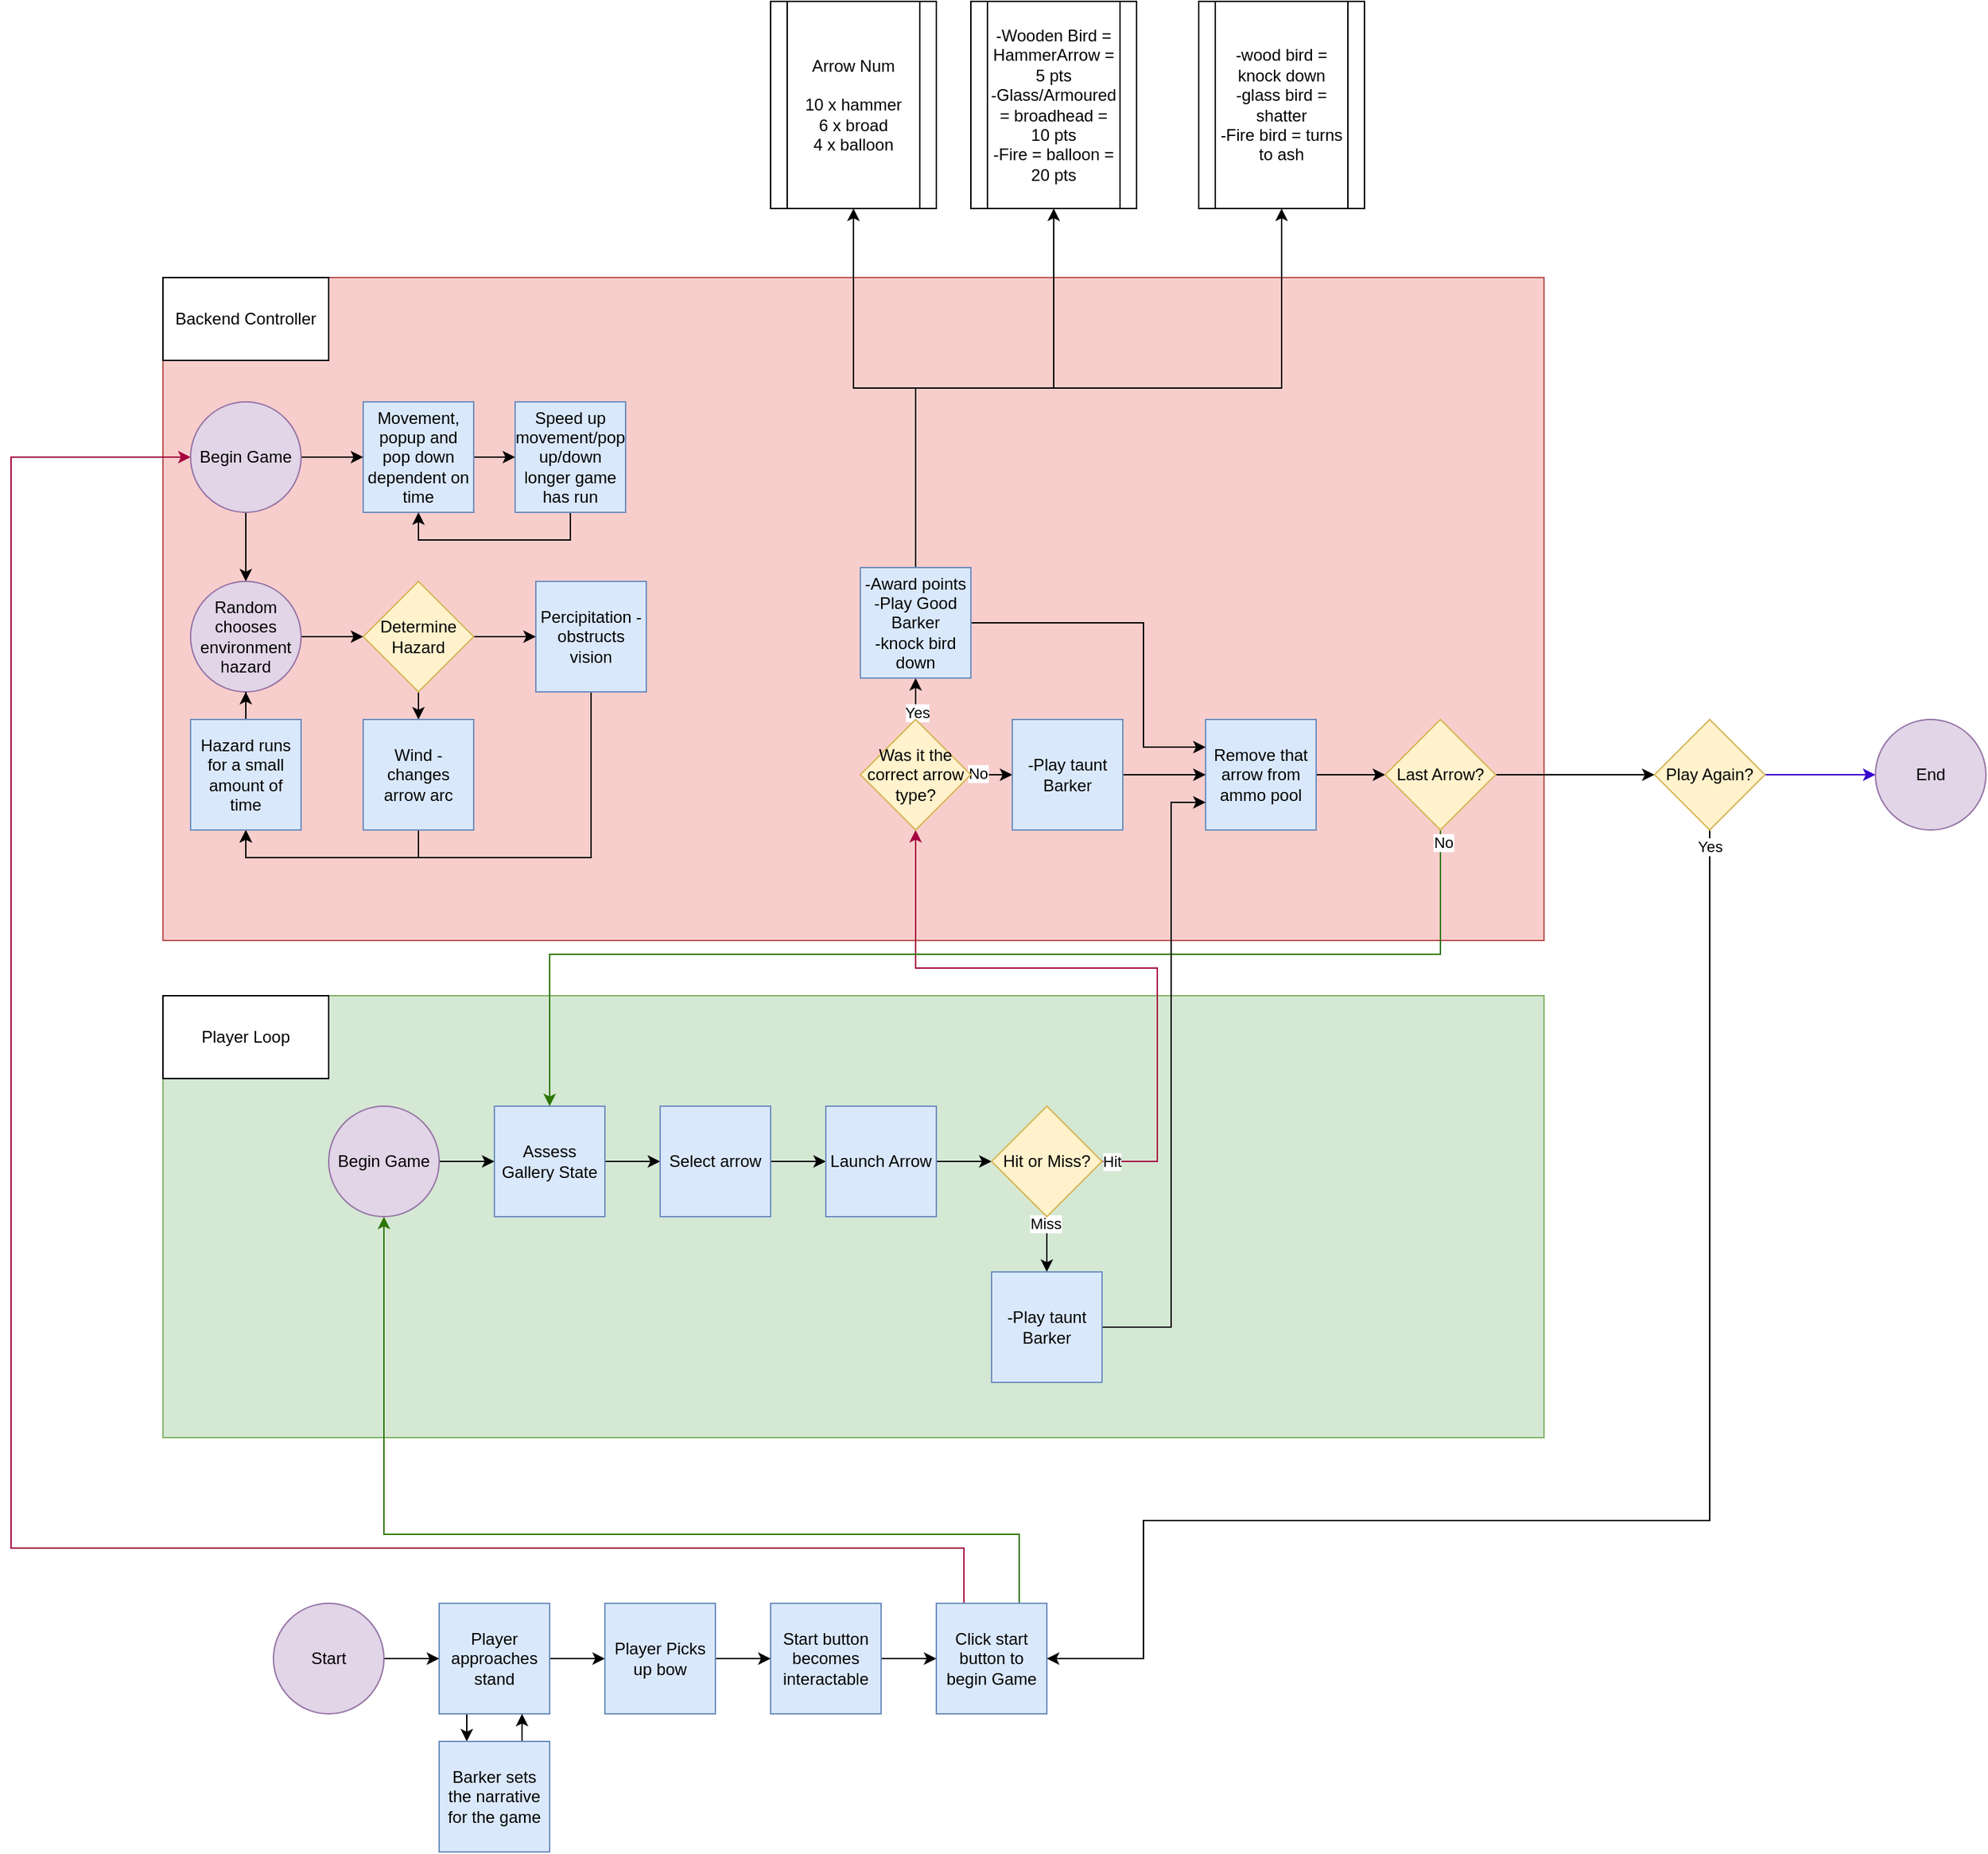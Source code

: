 <mxfile version="13.2.4" type="device"><diagram id="NspjGQS3Bf4YgvTWZdkc" name="Page-1"><mxGraphModel dx="1822" dy="2062" grid="1" gridSize="10" guides="1" tooltips="1" connect="1" arrows="1" fold="1" page="0" pageScale="1" pageWidth="850" pageHeight="1100" math="0" shadow="0"><root><mxCell id="0"/><mxCell id="1" parent="0"/><mxCell id="ha52lIt-XjZbb3W0Rdfv-44" value="" style="rounded=0;whiteSpace=wrap;html=1;fillColor=#d5e8d4;strokeColor=#82b366;" parent="1" vertex="1"><mxGeometry x="-80" y="-320" width="1000" height="320" as="geometry"/></mxCell><mxCell id="ha52lIt-XjZbb3W0Rdfv-39" value="" style="rounded=0;whiteSpace=wrap;html=1;fillColor=#f8cecc;strokeColor=#b85450;" parent="1" vertex="1"><mxGeometry x="-80" y="-840" width="1000" height="480" as="geometry"/></mxCell><mxCell id="ha52lIt-XjZbb3W0Rdfv-7" style="edgeStyle=orthogonalEdgeStyle;rounded=0;orthogonalLoop=1;jettySize=auto;html=1;" parent="1" source="eAlg-si0ag8AC03XEiIF-1" target="ha52lIt-XjZbb3W0Rdfv-4" edge="1"><mxGeometry relative="1" as="geometry"/></mxCell><mxCell id="ha52lIt-XjZbb3W0Rdfv-64" style="edgeStyle=orthogonalEdgeStyle;rounded=0;orthogonalLoop=1;jettySize=auto;html=1;entryX=0.25;entryY=0;entryDx=0;entryDy=0;exitX=0.25;exitY=1;exitDx=0;exitDy=0;" parent="1" source="eAlg-si0ag8AC03XEiIF-1" target="ha52lIt-XjZbb3W0Rdfv-12" edge="1"><mxGeometry relative="1" as="geometry"><Array as="points"/></mxGeometry></mxCell><mxCell id="eAlg-si0ag8AC03XEiIF-1" value="Player approaches stand" style="whiteSpace=wrap;html=1;aspect=fixed;fillColor=#dae8fc;strokeColor=#6c8ebf;" parent="1" vertex="1"><mxGeometry x="120" y="120" width="80" height="80" as="geometry"/></mxCell><mxCell id="ha52lIt-XjZbb3W0Rdfv-6" style="edgeStyle=orthogonalEdgeStyle;rounded=0;orthogonalLoop=1;jettySize=auto;html=1;" parent="1" source="eAlg-si0ag8AC03XEiIF-2" target="eAlg-si0ag8AC03XEiIF-1" edge="1"><mxGeometry relative="1" as="geometry"/></mxCell><mxCell id="eAlg-si0ag8AC03XEiIF-2" value="Start" style="ellipse;whiteSpace=wrap;html=1;aspect=fixed;fillColor=#e1d5e7;strokeColor=#9673a6;" parent="1" vertex="1"><mxGeometry y="120" width="80" height="80" as="geometry"/></mxCell><mxCell id="eAlg-si0ag8AC03XEiIF-3" value="End" style="ellipse;whiteSpace=wrap;html=1;aspect=fixed;fillColor=#e1d5e7;strokeColor=#9673a6;" parent="1" vertex="1"><mxGeometry x="1160" y="-520" width="80" height="80" as="geometry"/></mxCell><mxCell id="ha52lIt-XjZbb3W0Rdfv-19" style="edgeStyle=orthogonalEdgeStyle;rounded=0;orthogonalLoop=1;jettySize=auto;html=1;entryX=0;entryY=0.5;entryDx=0;entryDy=0;" parent="1" source="ha52lIt-XjZbb3W0Rdfv-1" target="ha52lIt-XjZbb3W0Rdfv-18" edge="1"><mxGeometry relative="1" as="geometry"/></mxCell><mxCell id="ha52lIt-XjZbb3W0Rdfv-1" value="Assess Gallery State" style="whiteSpace=wrap;html=1;aspect=fixed;fillColor=#dae8fc;strokeColor=#6c8ebf;" parent="1" vertex="1"><mxGeometry x="160" y="-240" width="80" height="80" as="geometry"/></mxCell><mxCell id="ha52lIt-XjZbb3W0Rdfv-10" style="edgeStyle=orthogonalEdgeStyle;rounded=0;orthogonalLoop=1;jettySize=auto;html=1;entryX=0.5;entryY=1;entryDx=0;entryDy=0;fillColor=#60a917;strokeColor=#2D7600;exitX=0.75;exitY=0;exitDx=0;exitDy=0;" parent="1" source="ha52lIt-XjZbb3W0Rdfv-2" target="ha52lIt-XjZbb3W0Rdfv-5" edge="1"><mxGeometry relative="1" as="geometry"><Array as="points"><mxPoint x="540" y="70"/><mxPoint x="80" y="70"/></Array></mxGeometry></mxCell><mxCell id="ha52lIt-XjZbb3W0Rdfv-16" style="edgeStyle=orthogonalEdgeStyle;rounded=0;orthogonalLoop=1;jettySize=auto;html=1;entryX=0;entryY=0.5;entryDx=0;entryDy=0;fillColor=#d80073;strokeColor=#A50040;" parent="1" source="ha52lIt-XjZbb3W0Rdfv-2" target="ha52lIt-XjZbb3W0Rdfv-53" edge="1"><mxGeometry relative="1" as="geometry"><mxPoint x="-150" y="-520" as="targetPoint"/><Array as="points"><mxPoint x="500" y="80"/><mxPoint x="-190" y="80"/><mxPoint x="-190" y="-710"/></Array></mxGeometry></mxCell><mxCell id="ha52lIt-XjZbb3W0Rdfv-2" value="Click start button to begin Game" style="whiteSpace=wrap;html=1;aspect=fixed;fillColor=#dae8fc;strokeColor=#6c8ebf;" parent="1" vertex="1"><mxGeometry x="480" y="120" width="80" height="80" as="geometry"/></mxCell><mxCell id="ha52lIt-XjZbb3W0Rdfv-9" style="edgeStyle=orthogonalEdgeStyle;rounded=0;orthogonalLoop=1;jettySize=auto;html=1;" parent="1" source="ha52lIt-XjZbb3W0Rdfv-3" target="ha52lIt-XjZbb3W0Rdfv-2" edge="1"><mxGeometry relative="1" as="geometry"/></mxCell><mxCell id="ha52lIt-XjZbb3W0Rdfv-3" value="Start button becomes interactable" style="whiteSpace=wrap;html=1;aspect=fixed;fillColor=#dae8fc;strokeColor=#6c8ebf;" parent="1" vertex="1"><mxGeometry x="360" y="120" width="80" height="80" as="geometry"/></mxCell><mxCell id="ha52lIt-XjZbb3W0Rdfv-8" style="edgeStyle=orthogonalEdgeStyle;rounded=0;orthogonalLoop=1;jettySize=auto;html=1;" parent="1" source="ha52lIt-XjZbb3W0Rdfv-4" target="ha52lIt-XjZbb3W0Rdfv-3" edge="1"><mxGeometry relative="1" as="geometry"/></mxCell><mxCell id="ha52lIt-XjZbb3W0Rdfv-4" value="Player Picks up bow" style="whiteSpace=wrap;html=1;aspect=fixed;fillColor=#dae8fc;strokeColor=#6c8ebf;" parent="1" vertex="1"><mxGeometry x="240" y="120" width="80" height="80" as="geometry"/></mxCell><mxCell id="ha52lIt-XjZbb3W0Rdfv-17" style="edgeStyle=orthogonalEdgeStyle;rounded=0;orthogonalLoop=1;jettySize=auto;html=1;" parent="1" source="ha52lIt-XjZbb3W0Rdfv-5" target="ha52lIt-XjZbb3W0Rdfv-1" edge="1"><mxGeometry relative="1" as="geometry"/></mxCell><mxCell id="ha52lIt-XjZbb3W0Rdfv-5" value="Begin Game" style="ellipse;whiteSpace=wrap;html=1;aspect=fixed;fillColor=#e1d5e7;strokeColor=#9673a6;" parent="1" vertex="1"><mxGeometry x="40" y="-240" width="80" height="80" as="geometry"/></mxCell><mxCell id="ha52lIt-XjZbb3W0Rdfv-65" style="edgeStyle=orthogonalEdgeStyle;rounded=0;orthogonalLoop=1;jettySize=auto;html=1;entryX=0.75;entryY=1;entryDx=0;entryDy=0;exitX=0.75;exitY=0;exitDx=0;exitDy=0;" parent="1" source="ha52lIt-XjZbb3W0Rdfv-12" target="eAlg-si0ag8AC03XEiIF-1" edge="1"><mxGeometry relative="1" as="geometry"/></mxCell><mxCell id="ha52lIt-XjZbb3W0Rdfv-12" value="Barker sets the narrative for the game" style="whiteSpace=wrap;html=1;aspect=fixed;fillColor=#dae8fc;strokeColor=#6c8ebf;" parent="1" vertex="1"><mxGeometry x="120" y="220" width="80" height="80" as="geometry"/></mxCell><mxCell id="ha52lIt-XjZbb3W0Rdfv-21" style="edgeStyle=orthogonalEdgeStyle;rounded=0;orthogonalLoop=1;jettySize=auto;html=1;" parent="1" source="ha52lIt-XjZbb3W0Rdfv-18" target="ha52lIt-XjZbb3W0Rdfv-20" edge="1"><mxGeometry relative="1" as="geometry"/></mxCell><mxCell id="ha52lIt-XjZbb3W0Rdfv-18" value="Select arrow" style="whiteSpace=wrap;html=1;aspect=fixed;fillColor=#dae8fc;strokeColor=#6c8ebf;" parent="1" vertex="1"><mxGeometry x="280" y="-240" width="80" height="80" as="geometry"/></mxCell><mxCell id="ha52lIt-XjZbb3W0Rdfv-24" style="edgeStyle=orthogonalEdgeStyle;rounded=0;orthogonalLoop=1;jettySize=auto;html=1;" parent="1" source="ha52lIt-XjZbb3W0Rdfv-20" target="ha52lIt-XjZbb3W0Rdfv-23" edge="1"><mxGeometry relative="1" as="geometry"/></mxCell><mxCell id="ha52lIt-XjZbb3W0Rdfv-20" value="Launch Arrow" style="whiteSpace=wrap;html=1;aspect=fixed;fillColor=#dae8fc;strokeColor=#6c8ebf;" parent="1" vertex="1"><mxGeometry x="400" y="-240" width="80" height="80" as="geometry"/></mxCell><mxCell id="ha52lIt-XjZbb3W0Rdfv-32" style="edgeStyle=orthogonalEdgeStyle;rounded=0;orthogonalLoop=1;jettySize=auto;html=1;entryX=0.5;entryY=1;entryDx=0;entryDy=0;fillColor=#d80073;strokeColor=#A50040;" parent="1" source="ha52lIt-XjZbb3W0Rdfv-23" target="ha52lIt-XjZbb3W0Rdfv-31" edge="1"><mxGeometry relative="1" as="geometry"><Array as="points"><mxPoint x="640" y="-200"/><mxPoint x="640" y="-340"/><mxPoint x="465" y="-340"/></Array></mxGeometry></mxCell><mxCell id="ha52lIt-XjZbb3W0Rdfv-33" value="Hit" style="edgeLabel;html=1;align=center;verticalAlign=middle;resizable=0;points=[];" parent="ha52lIt-XjZbb3W0Rdfv-32" vertex="1" connectable="0"><mxGeometry x="-0.971" relative="1" as="geometry"><mxPoint as="offset"/></mxGeometry></mxCell><mxCell id="ha52lIt-XjZbb3W0Rdfv-67" style="edgeStyle=orthogonalEdgeStyle;rounded=0;orthogonalLoop=1;jettySize=auto;html=1;" parent="1" source="ha52lIt-XjZbb3W0Rdfv-23" target="ha52lIt-XjZbb3W0Rdfv-66" edge="1"><mxGeometry relative="1" as="geometry"/></mxCell><mxCell id="ha52lIt-XjZbb3W0Rdfv-68" value="Miss" style="edgeLabel;html=1;align=center;verticalAlign=middle;resizable=0;points=[];" parent="ha52lIt-XjZbb3W0Rdfv-67" vertex="1" connectable="0"><mxGeometry x="-0.738" y="-1" relative="1" as="geometry"><mxPoint as="offset"/></mxGeometry></mxCell><mxCell id="ha52lIt-XjZbb3W0Rdfv-23" value="Hit or Miss?" style="rhombus;whiteSpace=wrap;html=1;fillColor=#fff2cc;strokeColor=#d6b656;" parent="1" vertex="1"><mxGeometry x="520" y="-240" width="80" height="80" as="geometry"/></mxCell><mxCell id="ha52lIt-XjZbb3W0Rdfv-59" style="edgeStyle=orthogonalEdgeStyle;rounded=0;orthogonalLoop=1;jettySize=auto;html=1;" parent="1" source="ha52lIt-XjZbb3W0Rdfv-31" target="ha52lIt-XjZbb3W0Rdfv-58" edge="1"><mxGeometry relative="1" as="geometry"/></mxCell><mxCell id="ha52lIt-XjZbb3W0Rdfv-60" value="Yes" style="edgeLabel;html=1;align=center;verticalAlign=middle;resizable=0;points=[];" parent="ha52lIt-XjZbb3W0Rdfv-59" vertex="1" connectable="0"><mxGeometry x="-0.787" y="-1" relative="1" as="geometry"><mxPoint as="offset"/></mxGeometry></mxCell><mxCell id="ha52lIt-XjZbb3W0Rdfv-62" style="edgeStyle=orthogonalEdgeStyle;rounded=0;orthogonalLoop=1;jettySize=auto;html=1;entryX=0;entryY=0.5;entryDx=0;entryDy=0;" parent="1" source="ha52lIt-XjZbb3W0Rdfv-31" target="ha52lIt-XjZbb3W0Rdfv-61" edge="1"><mxGeometry relative="1" as="geometry"/></mxCell><mxCell id="ha52lIt-XjZbb3W0Rdfv-63" value="No" style="edgeLabel;html=1;align=center;verticalAlign=middle;resizable=0;points=[];" parent="ha52lIt-XjZbb3W0Rdfv-62" vertex="1" connectable="0"><mxGeometry x="-0.811" y="1" relative="1" as="geometry"><mxPoint as="offset"/></mxGeometry></mxCell><mxCell id="ha52lIt-XjZbb3W0Rdfv-31" value="Was it the correct arrow type?" style="rhombus;whiteSpace=wrap;html=1;fillColor=#fff2cc;strokeColor=#d6b656;" parent="1" vertex="1"><mxGeometry x="425" y="-520" width="80" height="80" as="geometry"/></mxCell><mxCell id="ha52lIt-XjZbb3W0Rdfv-47" style="edgeStyle=orthogonalEdgeStyle;rounded=0;orthogonalLoop=1;jettySize=auto;html=1;" parent="1" source="ha52lIt-XjZbb3W0Rdfv-35" target="ha52lIt-XjZbb3W0Rdfv-46" edge="1"><mxGeometry relative="1" as="geometry"/></mxCell><mxCell id="ha52lIt-XjZbb3W0Rdfv-35" value="Remove that arrow from ammo pool" style="whiteSpace=wrap;html=1;aspect=fixed;fillColor=#dae8fc;strokeColor=#6c8ebf;" parent="1" vertex="1"><mxGeometry x="675" y="-520" width="80" height="80" as="geometry"/></mxCell><mxCell id="ha52lIt-XjZbb3W0Rdfv-40" value="Backend Controller" style="rounded=0;whiteSpace=wrap;html=1;" parent="1" vertex="1"><mxGeometry x="-80" y="-840" width="120" height="60" as="geometry"/></mxCell><mxCell id="ha52lIt-XjZbb3W0Rdfv-45" value="Player Loop" style="rounded=0;whiteSpace=wrap;html=1;" parent="1" vertex="1"><mxGeometry x="-80" y="-320" width="120" height="60" as="geometry"/></mxCell><mxCell id="ha52lIt-XjZbb3W0Rdfv-48" style="edgeStyle=orthogonalEdgeStyle;rounded=0;orthogonalLoop=1;jettySize=auto;html=1;fillColor=#60a917;strokeColor=#2D7600;" parent="1" source="ha52lIt-XjZbb3W0Rdfv-46" target="ha52lIt-XjZbb3W0Rdfv-1" edge="1"><mxGeometry relative="1" as="geometry"><Array as="points"><mxPoint x="845" y="-350"/><mxPoint x="200" y="-350"/></Array></mxGeometry></mxCell><mxCell id="ha52lIt-XjZbb3W0Rdfv-49" value="No" style="edgeLabel;html=1;align=center;verticalAlign=middle;resizable=0;points=[];" parent="ha52lIt-XjZbb3W0Rdfv-48" vertex="1" connectable="0"><mxGeometry x="-0.98" y="2" relative="1" as="geometry"><mxPoint as="offset"/></mxGeometry></mxCell><mxCell id="ha52lIt-XjZbb3W0Rdfv-94" style="edgeStyle=orthogonalEdgeStyle;rounded=0;orthogonalLoop=1;jettySize=auto;html=1;" parent="1" source="ha52lIt-XjZbb3W0Rdfv-46" target="ha52lIt-XjZbb3W0Rdfv-93" edge="1"><mxGeometry relative="1" as="geometry"/></mxCell><mxCell id="ha52lIt-XjZbb3W0Rdfv-46" value="Last Arrow?" style="rhombus;whiteSpace=wrap;html=1;fillColor=#fff2cc;strokeColor=#d6b656;" parent="1" vertex="1"><mxGeometry x="805" y="-520" width="80" height="80" as="geometry"/></mxCell><mxCell id="ha52lIt-XjZbb3W0Rdfv-56" style="edgeStyle=orthogonalEdgeStyle;rounded=0;orthogonalLoop=1;jettySize=auto;html=1;" parent="1" source="ha52lIt-XjZbb3W0Rdfv-52" target="ha52lIt-XjZbb3W0Rdfv-55" edge="1"><mxGeometry relative="1" as="geometry"/></mxCell><mxCell id="ha52lIt-XjZbb3W0Rdfv-52" value="Movement, popup and pop down dependent on time" style="whiteSpace=wrap;html=1;aspect=fixed;fillColor=#dae8fc;strokeColor=#6c8ebf;" parent="1" vertex="1"><mxGeometry x="65" y="-750" width="80" height="80" as="geometry"/></mxCell><mxCell id="ha52lIt-XjZbb3W0Rdfv-54" style="edgeStyle=orthogonalEdgeStyle;rounded=0;orthogonalLoop=1;jettySize=auto;html=1;" parent="1" source="ha52lIt-XjZbb3W0Rdfv-53" target="ha52lIt-XjZbb3W0Rdfv-52" edge="1"><mxGeometry relative="1" as="geometry"/></mxCell><mxCell id="ha52lIt-XjZbb3W0Rdfv-79" style="edgeStyle=orthogonalEdgeStyle;rounded=0;orthogonalLoop=1;jettySize=auto;html=1;" parent="1" source="ha52lIt-XjZbb3W0Rdfv-53" target="ha52lIt-XjZbb3W0Rdfv-78" edge="1"><mxGeometry relative="1" as="geometry"/></mxCell><mxCell id="ha52lIt-XjZbb3W0Rdfv-53" value="Begin Game" style="ellipse;whiteSpace=wrap;html=1;aspect=fixed;fillColor=#e1d5e7;strokeColor=#9673a6;" parent="1" vertex="1"><mxGeometry x="-60" y="-750" width="80" height="80" as="geometry"/></mxCell><mxCell id="ha52lIt-XjZbb3W0Rdfv-57" style="edgeStyle=orthogonalEdgeStyle;rounded=0;orthogonalLoop=1;jettySize=auto;html=1;entryX=0.5;entryY=1;entryDx=0;entryDy=0;" parent="1" source="ha52lIt-XjZbb3W0Rdfv-55" target="ha52lIt-XjZbb3W0Rdfv-52" edge="1"><mxGeometry relative="1" as="geometry"><Array as="points"><mxPoint x="215" y="-650"/><mxPoint x="105" y="-650"/></Array></mxGeometry></mxCell><mxCell id="ha52lIt-XjZbb3W0Rdfv-55" value="Speed up movement/pop up/down longer game has run" style="whiteSpace=wrap;html=1;aspect=fixed;fillColor=#dae8fc;strokeColor=#6c8ebf;" parent="1" vertex="1"><mxGeometry x="175" y="-750" width="80" height="80" as="geometry"/></mxCell><mxCell id="ha52lIt-XjZbb3W0Rdfv-72" style="edgeStyle=orthogonalEdgeStyle;rounded=0;orthogonalLoop=1;jettySize=auto;html=1;entryX=0;entryY=0.25;entryDx=0;entryDy=0;" parent="1" source="ha52lIt-XjZbb3W0Rdfv-58" target="ha52lIt-XjZbb3W0Rdfv-35" edge="1"><mxGeometry relative="1" as="geometry"><Array as="points"><mxPoint x="630" y="-590"/><mxPoint x="630" y="-500"/></Array></mxGeometry></mxCell><mxCell id="ha52lIt-XjZbb3W0Rdfv-75" style="edgeStyle=orthogonalEdgeStyle;rounded=0;orthogonalLoop=1;jettySize=auto;html=1;" parent="1" source="ha52lIt-XjZbb3W0Rdfv-58" target="ha52lIt-XjZbb3W0Rdfv-73" edge="1"><mxGeometry relative="1" as="geometry"/></mxCell><mxCell id="ha52lIt-XjZbb3W0Rdfv-91" style="edgeStyle=orthogonalEdgeStyle;rounded=0;orthogonalLoop=1;jettySize=auto;html=1;entryX=0.5;entryY=1;entryDx=0;entryDy=0;" parent="1" source="ha52lIt-XjZbb3W0Rdfv-58" target="ha52lIt-XjZbb3W0Rdfv-74" edge="1"><mxGeometry relative="1" as="geometry"/></mxCell><mxCell id="ha52lIt-XjZbb3W0Rdfv-92" style="edgeStyle=orthogonalEdgeStyle;rounded=0;orthogonalLoop=1;jettySize=auto;html=1;entryX=0.5;entryY=1;entryDx=0;entryDy=0;" parent="1" source="ha52lIt-XjZbb3W0Rdfv-58" target="ha52lIt-XjZbb3W0Rdfv-76" edge="1"><mxGeometry relative="1" as="geometry"><Array as="points"><mxPoint x="465" y="-760"/><mxPoint x="730" y="-760"/></Array></mxGeometry></mxCell><mxCell id="ha52lIt-XjZbb3W0Rdfv-58" value="-Award points&lt;br&gt;-Play Good Barker&lt;br&gt;-knock bird down" style="whiteSpace=wrap;html=1;aspect=fixed;fillColor=#dae8fc;strokeColor=#6c8ebf;" parent="1" vertex="1"><mxGeometry x="425" y="-630" width="80" height="80" as="geometry"/></mxCell><mxCell id="ha52lIt-XjZbb3W0Rdfv-71" style="edgeStyle=orthogonalEdgeStyle;rounded=0;orthogonalLoop=1;jettySize=auto;html=1;" parent="1" source="ha52lIt-XjZbb3W0Rdfv-61" edge="1"><mxGeometry relative="1" as="geometry"><mxPoint x="675" y="-480" as="targetPoint"/></mxGeometry></mxCell><mxCell id="ha52lIt-XjZbb3W0Rdfv-61" value="-Play taunt Barker" style="whiteSpace=wrap;html=1;aspect=fixed;fillColor=#dae8fc;strokeColor=#6c8ebf;" parent="1" vertex="1"><mxGeometry x="535" y="-520" width="80" height="80" as="geometry"/></mxCell><mxCell id="ha52lIt-XjZbb3W0Rdfv-69" style="edgeStyle=orthogonalEdgeStyle;rounded=0;orthogonalLoop=1;jettySize=auto;html=1;entryX=0;entryY=0.75;entryDx=0;entryDy=0;exitX=1;exitY=0.5;exitDx=0;exitDy=0;" parent="1" source="ha52lIt-XjZbb3W0Rdfv-66" target="ha52lIt-XjZbb3W0Rdfv-35" edge="1"><mxGeometry relative="1" as="geometry"><Array as="points"><mxPoint x="650" y="-80"/><mxPoint x="650" y="-460"/></Array></mxGeometry></mxCell><mxCell id="ha52lIt-XjZbb3W0Rdfv-66" value="-Play taunt Barker" style="whiteSpace=wrap;html=1;aspect=fixed;fillColor=#dae8fc;strokeColor=#6c8ebf;" parent="1" vertex="1"><mxGeometry x="520" y="-120" width="80" height="80" as="geometry"/></mxCell><mxCell id="ha52lIt-XjZbb3W0Rdfv-73" value="-Wooden Bird = HammerArrow = 5 pts&lt;br&gt;-Glass/Armoured = broadhead = 10 pts&lt;br&gt;-Fire = balloon = 20 pts" style="shape=process;whiteSpace=wrap;html=1;backgroundOutline=1;" parent="1" vertex="1"><mxGeometry x="505" y="-1040" width="120" height="150" as="geometry"/></mxCell><mxCell id="ha52lIt-XjZbb3W0Rdfv-74" value="Arrow Num&lt;br&gt;&lt;br&gt;10 x hammer&lt;br&gt;6 x broad&lt;br&gt;4 x balloon" style="shape=process;whiteSpace=wrap;html=1;backgroundOutline=1;" parent="1" vertex="1"><mxGeometry x="360" y="-1040" width="120" height="150" as="geometry"/></mxCell><mxCell id="ha52lIt-XjZbb3W0Rdfv-76" value="-wood bird = knock down&lt;br&gt;-glass bird = shatter&lt;br&gt;-Fire bird = turns to ash" style="shape=process;whiteSpace=wrap;html=1;backgroundOutline=1;" parent="1" vertex="1"><mxGeometry x="670" y="-1040" width="120" height="150" as="geometry"/></mxCell><mxCell id="ha52lIt-XjZbb3W0Rdfv-82" style="edgeStyle=orthogonalEdgeStyle;rounded=0;orthogonalLoop=1;jettySize=auto;html=1;" parent="1" source="ha52lIt-XjZbb3W0Rdfv-78" target="ha52lIt-XjZbb3W0Rdfv-81" edge="1"><mxGeometry relative="1" as="geometry"/></mxCell><mxCell id="ha52lIt-XjZbb3W0Rdfv-78" value="Random chooses environment hazard" style="ellipse;whiteSpace=wrap;html=1;aspect=fixed;fillColor=#e1d5e7;strokeColor=#9673a6;" parent="1" vertex="1"><mxGeometry x="-60" y="-620" width="80" height="80" as="geometry"/></mxCell><mxCell id="ha52lIt-XjZbb3W0Rdfv-87" style="edgeStyle=orthogonalEdgeStyle;rounded=0;orthogonalLoop=1;jettySize=auto;html=1;entryX=0.5;entryY=1;entryDx=0;entryDy=0;" parent="1" source="ha52lIt-XjZbb3W0Rdfv-80" target="ha52lIt-XjZbb3W0Rdfv-86" edge="1"><mxGeometry relative="1" as="geometry"><Array as="points"><mxPoint x="230" y="-420"/><mxPoint x="-20" y="-420"/></Array></mxGeometry></mxCell><mxCell id="ha52lIt-XjZbb3W0Rdfv-80" value="Percipitation - obstructs vision" style="whiteSpace=wrap;html=1;aspect=fixed;fillColor=#dae8fc;strokeColor=#6c8ebf;" parent="1" vertex="1"><mxGeometry x="190" y="-620" width="80" height="80" as="geometry"/></mxCell><mxCell id="ha52lIt-XjZbb3W0Rdfv-83" style="edgeStyle=orthogonalEdgeStyle;rounded=0;orthogonalLoop=1;jettySize=auto;html=1;entryX=0;entryY=0.5;entryDx=0;entryDy=0;" parent="1" source="ha52lIt-XjZbb3W0Rdfv-81" target="ha52lIt-XjZbb3W0Rdfv-80" edge="1"><mxGeometry relative="1" as="geometry"/></mxCell><mxCell id="ha52lIt-XjZbb3W0Rdfv-85" style="edgeStyle=orthogonalEdgeStyle;rounded=0;orthogonalLoop=1;jettySize=auto;html=1;" parent="1" source="ha52lIt-XjZbb3W0Rdfv-81" target="ha52lIt-XjZbb3W0Rdfv-84" edge="1"><mxGeometry relative="1" as="geometry"/></mxCell><mxCell id="ha52lIt-XjZbb3W0Rdfv-81" value="Determine Hazard" style="rhombus;whiteSpace=wrap;html=1;fillColor=#fff2cc;strokeColor=#d6b656;" parent="1" vertex="1"><mxGeometry x="65" y="-620" width="80" height="80" as="geometry"/></mxCell><mxCell id="ha52lIt-XjZbb3W0Rdfv-88" style="edgeStyle=orthogonalEdgeStyle;rounded=0;orthogonalLoop=1;jettySize=auto;html=1;entryX=0.5;entryY=1;entryDx=0;entryDy=0;" parent="1" source="ha52lIt-XjZbb3W0Rdfv-84" target="ha52lIt-XjZbb3W0Rdfv-86" edge="1"><mxGeometry relative="1" as="geometry"><Array as="points"><mxPoint x="105" y="-420"/><mxPoint x="-20" y="-420"/></Array></mxGeometry></mxCell><mxCell id="ha52lIt-XjZbb3W0Rdfv-84" value="Wind - changes arrow arc" style="whiteSpace=wrap;html=1;aspect=fixed;fillColor=#dae8fc;strokeColor=#6c8ebf;" parent="1" vertex="1"><mxGeometry x="65" y="-520" width="80" height="80" as="geometry"/></mxCell><mxCell id="ha52lIt-XjZbb3W0Rdfv-90" style="edgeStyle=orthogonalEdgeStyle;rounded=0;orthogonalLoop=1;jettySize=auto;html=1;entryX=0.5;entryY=1;entryDx=0;entryDy=0;" parent="1" source="ha52lIt-XjZbb3W0Rdfv-86" target="ha52lIt-XjZbb3W0Rdfv-78" edge="1"><mxGeometry relative="1" as="geometry"/></mxCell><mxCell id="ha52lIt-XjZbb3W0Rdfv-86" value="Hazard runs for a small amount of time" style="whiteSpace=wrap;html=1;aspect=fixed;fillColor=#dae8fc;strokeColor=#6c8ebf;" parent="1" vertex="1"><mxGeometry x="-60" y="-520" width="80" height="80" as="geometry"/></mxCell><mxCell id="ha52lIt-XjZbb3W0Rdfv-95" style="edgeStyle=orthogonalEdgeStyle;rounded=0;orthogonalLoop=1;jettySize=auto;html=1;fillColor=#6a00ff;strokeColor=#3700CC;entryX=0;entryY=0.5;entryDx=0;entryDy=0;" parent="1" source="ha52lIt-XjZbb3W0Rdfv-93" target="eAlg-si0ag8AC03XEiIF-3" edge="1"><mxGeometry relative="1" as="geometry"><mxPoint x="1200" y="-240" as="targetPoint"/><Array as="points"><mxPoint x="1140" y="-480"/><mxPoint x="1140" y="-480"/></Array></mxGeometry></mxCell><mxCell id="ha52lIt-XjZbb3W0Rdfv-100" value="No" style="edgeLabel;html=1;align=center;verticalAlign=middle;resizable=0;points=[];" parent="ha52lIt-XjZbb3W0Rdfv-95" vertex="1" connectable="0"><mxGeometry x="-0.933" y="-2" relative="1" as="geometry"><mxPoint x="-12" y="-2" as="offset"/></mxGeometry></mxCell><mxCell id="ha52lIt-XjZbb3W0Rdfv-97" style="edgeStyle=orthogonalEdgeStyle;rounded=0;orthogonalLoop=1;jettySize=auto;html=1;entryX=1;entryY=0.5;entryDx=0;entryDy=0;" parent="1" source="ha52lIt-XjZbb3W0Rdfv-93" target="ha52lIt-XjZbb3W0Rdfv-2" edge="1"><mxGeometry relative="1" as="geometry"><Array as="points"><mxPoint x="1040" y="60"/><mxPoint x="630" y="60"/><mxPoint x="630" y="160"/></Array></mxGeometry></mxCell><mxCell id="ha52lIt-XjZbb3W0Rdfv-98" value="Yes" style="edgeLabel;html=1;align=center;verticalAlign=middle;resizable=0;points=[];" parent="ha52lIt-XjZbb3W0Rdfv-97" vertex="1" connectable="0"><mxGeometry x="-0.978" relative="1" as="geometry"><mxPoint as="offset"/></mxGeometry></mxCell><mxCell id="ha52lIt-XjZbb3W0Rdfv-93" value="Play Again?" style="rhombus;whiteSpace=wrap;html=1;fillColor=#fff2cc;strokeColor=#d6b656;" parent="1" vertex="1"><mxGeometry x="1000" y="-520" width="80" height="80" as="geometry"/></mxCell></root></mxGraphModel></diagram></mxfile>
